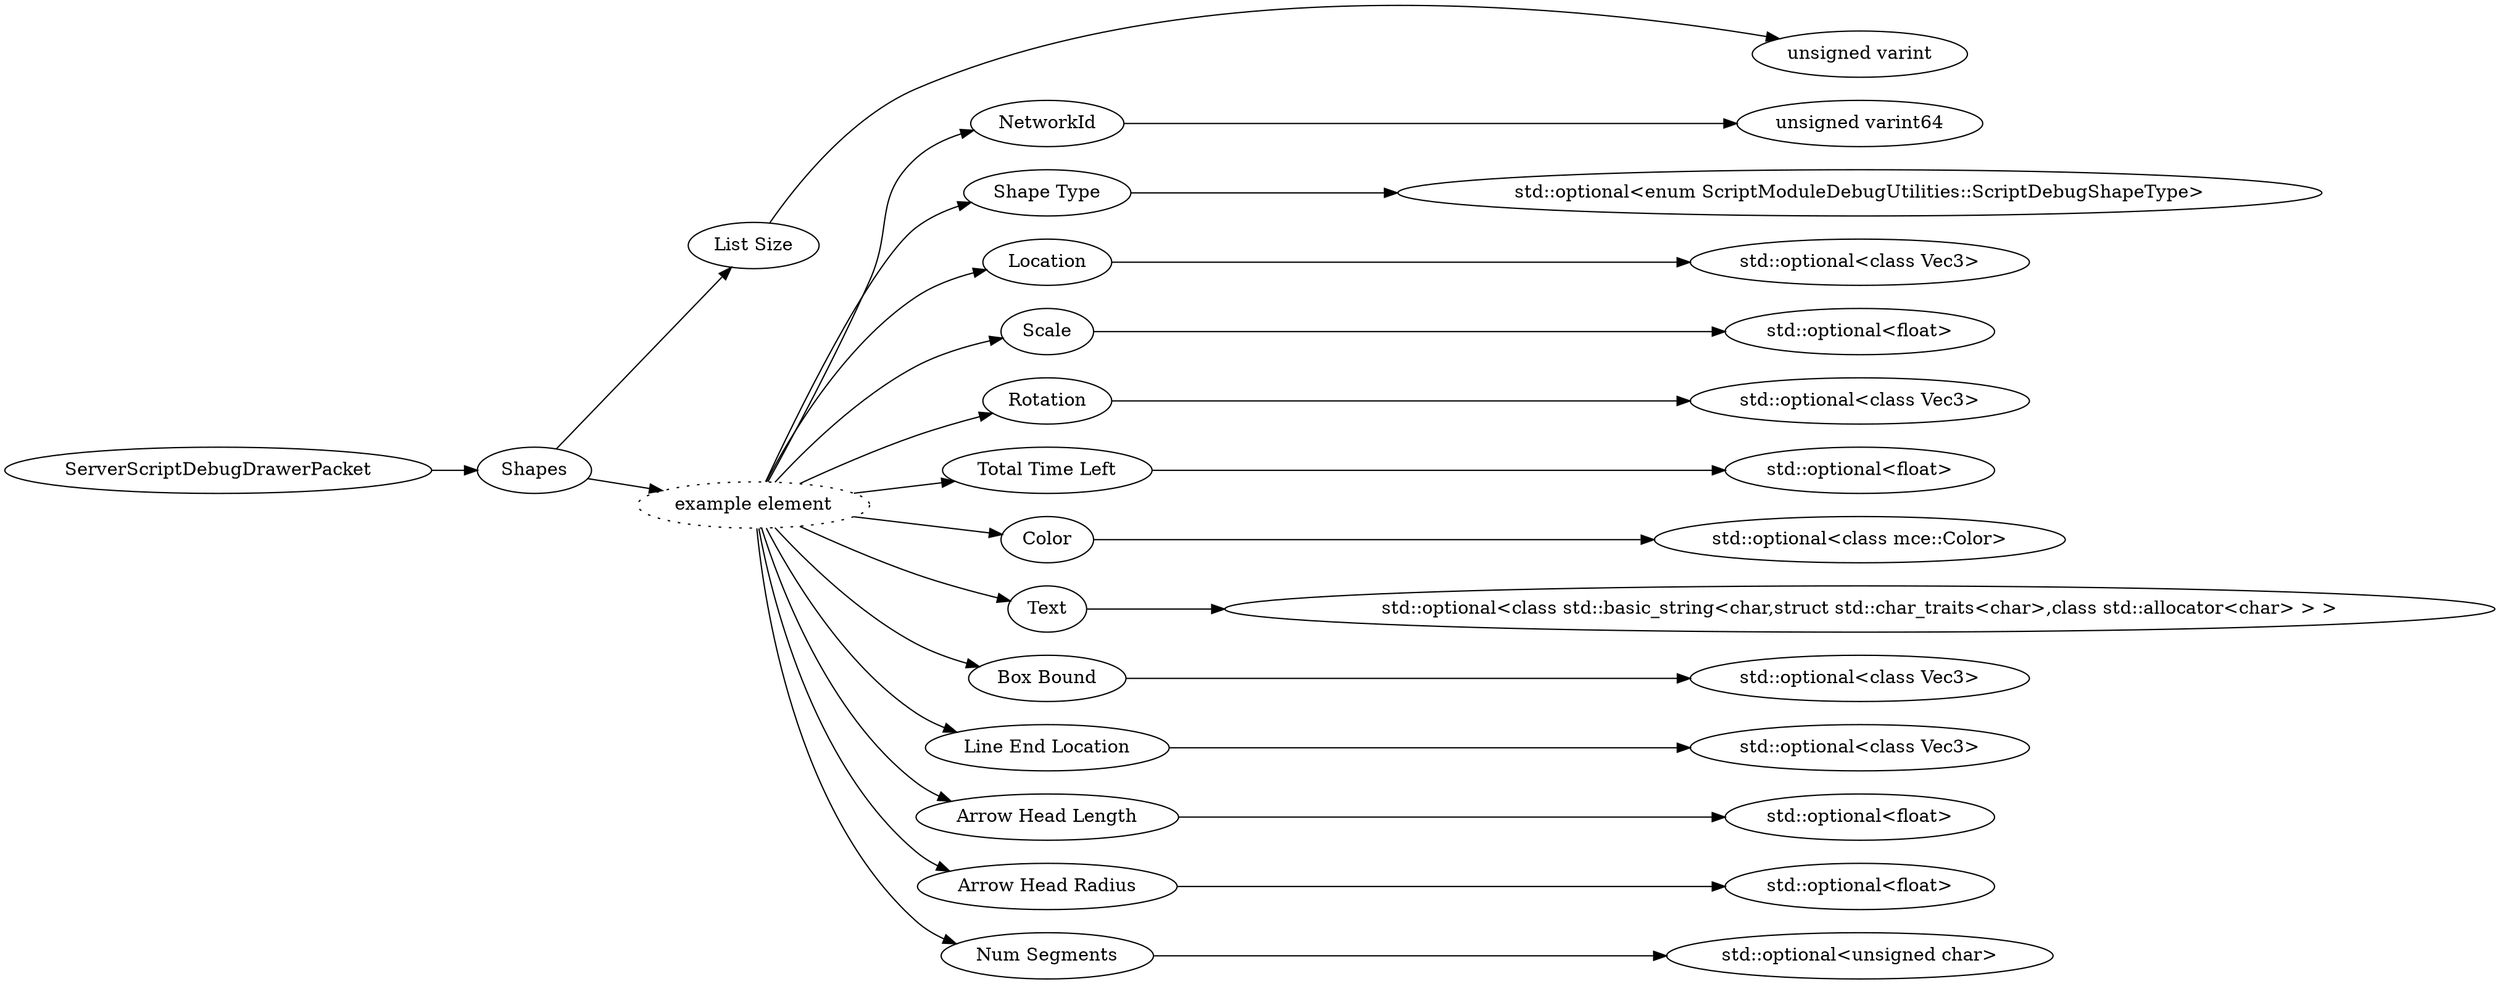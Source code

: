 digraph "ServerScriptDebugDrawerPacket" {
rankdir = LR
0
0 -> 1
1 -> 2
2 -> 3
1 -> 4
4 -> 5
5 -> 6
4 -> 7
7 -> 16
4 -> 17
17 -> 18
4 -> 19
19 -> 20
4 -> 21
21 -> 22
4 -> 23
23 -> 24
4 -> 25
25 -> 31
4 -> 32
32 -> 33
4 -> 34
34 -> 35
4 -> 36
36 -> 37
4 -> 38
38 -> 39
4 -> 40
40 -> 41
4 -> 42
42 -> 49

0 [label="ServerScriptDebugDrawerPacket",comment="name: \"ServerScriptDebugDrawerPacket\", typeName: \"\", id: 0, branchId: 328, recurseId: -1, attributes: 0, notes: \"\""];
1 [label="Shapes",comment="name: \"Shapes\", typeName: \"\", id: 1, branchId: 0, recurseId: -1, attributes: 8, notes: \"List of shapes that have changed\""];
2 [label="List Size",comment="name: \"List Size\", typeName: \"\", id: 2, branchId: 0, recurseId: -1, attributes: 0, notes: \"\""];
3 [label="unsigned varint",comment="name: \"unsigned varint\", typeName: \"\", id: 3, branchId: 0, recurseId: -1, attributes: 512, notes: \"\""];
4 [label="example element",style=dotted,comment="name: \"example element\", typeName: \"\", id: 4, branchId: 0, recurseId: -1, attributes: 16, notes: \"\""];
5 [label="NetworkId",comment="name: \"NetworkId\", typeName: \"\", id: 5, branchId: 0, recurseId: -1, attributes: 0, notes: \"uint64 network id used to identify the matching shape on the client as the server\""];
6 [label="unsigned varint64",comment="name: \"unsigned varint64\", typeName: \"\", id: 6, branchId: 0, recurseId: -1, attributes: 512, notes: \"\""];
7 [label="Shape Type",comment="name: \"Shape Type\", typeName: \"std::optional<enum ScriptModuleDebugUtilities::ScriptDebugShapeType>\", id: 7, branchId: 0, recurseId: -1, attributes: 256, notes: \"Byte representing the type of debug shape (Line, Box, Sphere, Circle, Text).\""];
16 [label="std::optional<enum ScriptModuleDebugUtilities::ScriptDebugShapeType>",comment="name: \"std::optional<enum ScriptModuleDebugUtilities::ScriptDebugShapeType>\", typeName: \"\", id: 16, branchId: 0, recurseId: -1, attributes: 512, notes: \"\""];
17 [label="Location",comment="name: \"Location\", typeName: \"std::optional<class Vec3>\", id: 17, branchId: 0, recurseId: -1, attributes: 256, notes: \"Vec3 location of the debug shape in the world.\""];
18 [label="std::optional<class Vec3>",comment="name: \"std::optional<class Vec3>\", typeName: \"\", id: 18, branchId: 0, recurseId: -1, attributes: 512, notes: \"\""];
19 [label="Scale",comment="name: \"Scale\", typeName: \"std::optional<float>\", id: 19, branchId: 0, recurseId: -1, attributes: 256, notes: \"Float scale of the debug shape in the world.\""];
20 [label="std::optional<float>",comment="name: \"std::optional<float>\", typeName: \"\", id: 20, branchId: 0, recurseId: -1, attributes: 512, notes: \"\""];
21 [label="Rotation",comment="name: \"Rotation\", typeName: \"std::optional<class Vec3>\", id: 21, branchId: 0, recurseId: -1, attributes: 256, notes: \"Vec3 (Euler angles in radians, PYR) rotation of the debug shape in the world.\""];
22 [label="std::optional<class Vec3>",comment="name: \"std::optional<class Vec3>\", typeName: \"\", id: 22, branchId: 0, recurseId: -1, attributes: 512, notes: \"\""];
23 [label="Total Time Left",comment="name: \"Total Time Left\", typeName: \"std::optional<float>\", id: 23, branchId: 0, recurseId: -1, attributes: 256, notes: \"The total time left in seconds until this debug shape will be removed (0 meaning never).\""];
24 [label="std::optional<float>",comment="name: \"std::optional<float>\", typeName: \"\", id: 24, branchId: 0, recurseId: -1, attributes: 512, notes: \"\""];
25 [label="Color",comment="name: \"Color\", typeName: \"std::optional<class mce::Color>\", id: 25, branchId: 0, recurseId: -1, attributes: 256, notes: \"Color (ARGB Hex string) of the debug shape.\""];
31 [label="std::optional<class mce::Color>",comment="name: \"std::optional<class mce::Color>\", typeName: \"\", id: 31, branchId: 0, recurseId: -1, attributes: 512, notes: \"\""];
32 [label="Text",comment="name: \"Text\", typeName: \"std::optional<class std::basic_string<char,struct std::char_traits<char>,class std::allocator<char> > >\", id: 32, branchId: 0, recurseId: -1, attributes: 256, notes: \"Text (string) of the debug text shape.\""];
33 [label="std::optional<class std::basic_string<char,struct std::char_traits<char>,class std::allocator<char> > >",comment="name: \"std::optional<class std::basic_string<char,struct std::char_traits<char>,class std::allocator<char> > >\", typeName: \"\", id: 33, branchId: 0, recurseId: -1, attributes: 512, notes: \"\""];
34 [label="Box Bound",comment="name: \"Box Bound\", typeName: \"std::optional<class Vec3>\", id: 34, branchId: 0, recurseId: -1, attributes: 256, notes: \"Vec3 bound of the debug box shape.\""];
35 [label="std::optional<class Vec3>",comment="name: \"std::optional<class Vec3>\", typeName: \"\", id: 35, branchId: 0, recurseId: -1, attributes: 512, notes: \"\""];
36 [label="Line End Location",comment="name: \"Line End Location\", typeName: \"std::optional<class Vec3>\", id: 36, branchId: 0, recurseId: -1, attributes: 256, notes: \"Vec3 end location of the debug line.\""];
37 [label="std::optional<class Vec3>",comment="name: \"std::optional<class Vec3>\", typeName: \"\", id: 37, branchId: 0, recurseId: -1, attributes: 512, notes: \"\""];
38 [label="Arrow Head Length",comment="name: \"Arrow Head Length\", typeName: \"std::optional<float>\", id: 38, branchId: 0, recurseId: -1, attributes: 256, notes: \"Length of the head of the debug arrow.\""];
39 [label="std::optional<float>",comment="name: \"std::optional<float>\", typeName: \"\", id: 39, branchId: 0, recurseId: -1, attributes: 512, notes: \"\""];
40 [label="Arrow Head Radius",comment="name: \"Arrow Head Radius\", typeName: \"std::optional<float>\", id: 40, branchId: 0, recurseId: -1, attributes: 256, notes: \"Radius of the head of the debug arrow.\""];
41 [label="std::optional<float>",comment="name: \"std::optional<float>\", typeName: \"\", id: 41, branchId: 0, recurseId: -1, attributes: 512, notes: \"\""];
42 [label="Num Segments",comment="name: \"Num Segments\", typeName: \"std::optional<unsigned char>\", id: 42, branchId: 0, recurseId: -1, attributes: 256, notes: \"Integer number of segments used for the debug circle, sphere or debug arrow's head.\""];
49 [label="std::optional<unsigned char>",comment="name: \"std::optional<unsigned char>\", typeName: \"\", id: 49, branchId: 0, recurseId: -1, attributes: 512, notes: \"\""];
{ rank = max;3;6;16;18;20;22;24;31;33;35;37;39;41;49}

}
